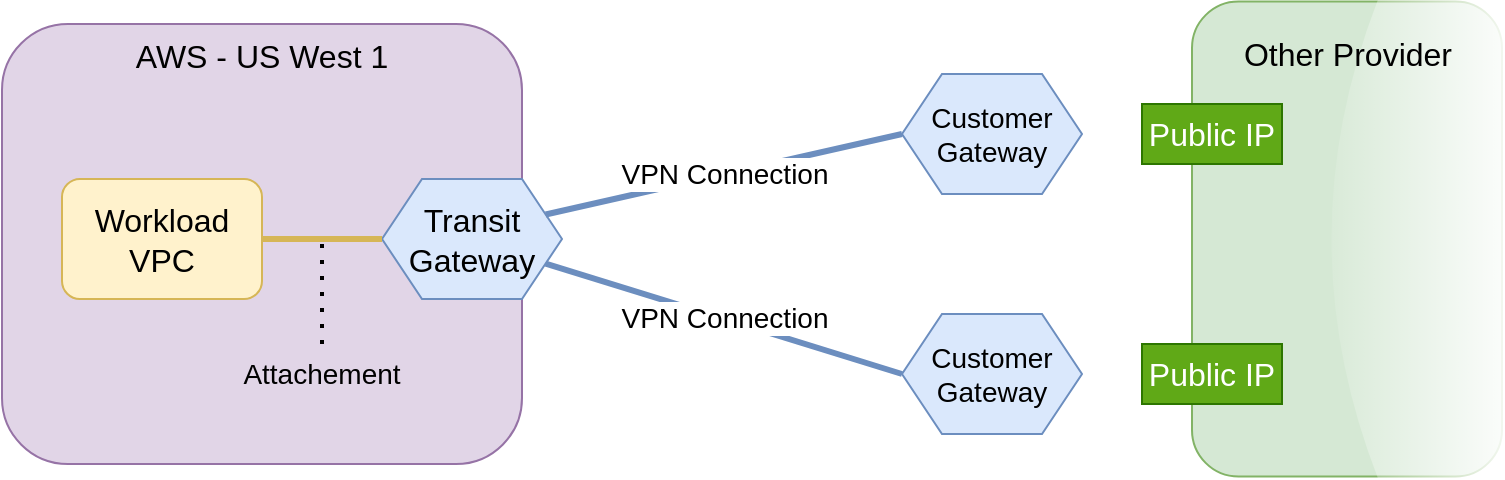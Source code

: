 <mxfile version="22.0.3" type="device" pages="6">
  <diagram id="PWKqJU9h4z2_3BDD-1fH" name="AWS Connection">
    <mxGraphModel dx="1434" dy="836" grid="1" gridSize="10" guides="1" tooltips="1" connect="1" arrows="1" fold="1" page="1" pageScale="1" pageWidth="850" pageHeight="1100" math="0" shadow="0">
      <root>
        <mxCell id="0" />
        <mxCell id="1" parent="0" />
        <mxCell id="SrMrL3FoXA2SpPnWkfGv-1" value="AWS - US West 1" style="rounded=1;whiteSpace=wrap;html=1;fontSize=16;verticalAlign=top;align=center;fillColor=#e1d5e7;strokeColor=#9673a6;" vertex="1" parent="1">
          <mxGeometry x="30" y="210" width="260" height="220" as="geometry" />
        </mxCell>
        <mxCell id="SrMrL3FoXA2SpPnWkfGv-2" value="Transit&lt;br style=&quot;font-size: 16px;&quot;&gt;Gateway" style="shape=hexagon;perimeter=hexagonPerimeter2;whiteSpace=wrap;html=1;fixedSize=1;fontSize=16;fillColor=#dae8fc;strokeColor=#6c8ebf;" vertex="1" parent="1">
          <mxGeometry x="220" y="287.5" width="90" height="60" as="geometry" />
        </mxCell>
        <mxCell id="SrMrL3FoXA2SpPnWkfGv-4" value="Customer&lt;br style=&quot;font-size: 14px;&quot;&gt;Gateway" style="shape=hexagon;perimeter=hexagonPerimeter2;whiteSpace=wrap;html=1;fixedSize=1;fontSize=14;fillColor=#dae8fc;strokeColor=#6c8ebf;" vertex="1" parent="1">
          <mxGeometry x="480" y="235" width="90" height="60" as="geometry" />
        </mxCell>
        <mxCell id="SrMrL3FoXA2SpPnWkfGv-5" value="" style="rounded=1;whiteSpace=wrap;html=1;fontSize=16;verticalAlign=top;align=center;glass=1;fillColor=#d5e8d4;strokeColor=#82b366;rotation=90;" vertex="1" parent="1">
          <mxGeometry x="583.75" y="240" width="237.5" height="155" as="geometry" />
        </mxCell>
        <mxCell id="SrMrL3FoXA2SpPnWkfGv-6" value="Other Provider" style="text;html=1;strokeColor=none;fillColor=none;align=center;verticalAlign=middle;whiteSpace=wrap;rounded=0;fontSize=16;" vertex="1" parent="1">
          <mxGeometry x="642.5" y="210" width="120" height="30" as="geometry" />
        </mxCell>
        <mxCell id="SrMrL3FoXA2SpPnWkfGv-7" value="Public IP" style="rounded=0;whiteSpace=wrap;html=1;fontSize=16;fillColor=#60a917;fontColor=#ffffff;strokeColor=#2D7600;" vertex="1" parent="1">
          <mxGeometry x="600" y="250" width="70" height="30" as="geometry" />
        </mxCell>
        <mxCell id="SrMrL3FoXA2SpPnWkfGv-8" value="Public IP" style="rounded=0;whiteSpace=wrap;html=1;fontSize=16;fillColor=#60a917;strokeColor=#2D7600;fontColor=#ffffff;" vertex="1" parent="1">
          <mxGeometry x="600" y="370" width="70" height="30" as="geometry" />
        </mxCell>
        <mxCell id="SrMrL3FoXA2SpPnWkfGv-9" value="Customer&lt;br style=&quot;font-size: 14px;&quot;&gt;Gateway" style="shape=hexagon;perimeter=hexagonPerimeter2;whiteSpace=wrap;html=1;fixedSize=1;fontSize=14;fillColor=#dae8fc;strokeColor=#6c8ebf;" vertex="1" parent="1">
          <mxGeometry x="480" y="355" width="90" height="60" as="geometry" />
        </mxCell>
        <mxCell id="SrMrL3FoXA2SpPnWkfGv-10" value="VPN Connection" style="endArrow=none;html=1;rounded=0;strokeWidth=3;exitX=1;exitY=0.25;exitDx=0;exitDy=0;entryX=0;entryY=0.5;entryDx=0;entryDy=0;fontSize=14;fillColor=#dae8fc;strokeColor=#6c8ebf;" edge="1" parent="1" source="SrMrL3FoXA2SpPnWkfGv-2" target="SrMrL3FoXA2SpPnWkfGv-4">
          <mxGeometry x="-0.004" width="50" height="50" relative="1" as="geometry">
            <mxPoint x="310" y="150" as="sourcePoint" />
            <mxPoint x="430" y="150" as="targetPoint" />
            <mxPoint as="offset" />
          </mxGeometry>
        </mxCell>
        <mxCell id="SrMrL3FoXA2SpPnWkfGv-11" value="Workload&lt;br style=&quot;font-size: 16px;&quot;&gt;VPC" style="rounded=1;whiteSpace=wrap;html=1;fontSize=16;fillColor=#fff2cc;strokeColor=#d6b656;" vertex="1" parent="1">
          <mxGeometry x="60" y="287.5" width="100" height="60" as="geometry" />
        </mxCell>
        <mxCell id="SrMrL3FoXA2SpPnWkfGv-12" value="" style="endArrow=none;html=1;rounded=0;strokeWidth=3;exitX=1;exitY=0.5;exitDx=0;exitDy=0;entryX=0;entryY=0.5;entryDx=0;entryDy=0;fillColor=#fff2cc;strokeColor=#d6b656;" edge="1" parent="1" source="SrMrL3FoXA2SpPnWkfGv-11" target="SrMrL3FoXA2SpPnWkfGv-2">
          <mxGeometry width="50" height="50" relative="1" as="geometry">
            <mxPoint x="300" y="180" as="sourcePoint" />
            <mxPoint x="420" y="180" as="targetPoint" />
          </mxGeometry>
        </mxCell>
        <mxCell id="SrMrL3FoXA2SpPnWkfGv-13" value="" style="endArrow=none;dashed=1;html=1;dashPattern=1 3;strokeWidth=2;rounded=0;" edge="1" parent="1">
          <mxGeometry width="50" height="50" relative="1" as="geometry">
            <mxPoint x="190" y="370" as="sourcePoint" />
            <mxPoint x="190" y="320" as="targetPoint" />
          </mxGeometry>
        </mxCell>
        <mxCell id="SrMrL3FoXA2SpPnWkfGv-14" value="Attachement" style="text;html=1;strokeColor=none;fillColor=none;align=center;verticalAlign=middle;whiteSpace=wrap;rounded=0;fontSize=14;" vertex="1" parent="1">
          <mxGeometry x="140" y="370" width="100" height="30" as="geometry" />
        </mxCell>
        <mxCell id="SrMrL3FoXA2SpPnWkfGv-15" value="VPN Connection" style="endArrow=none;html=1;rounded=0;strokeWidth=3;exitX=1;exitY=0.75;exitDx=0;exitDy=0;entryX=0;entryY=0.5;entryDx=0;entryDy=0;fontSize=14;fillColor=#dae8fc;strokeColor=#6c8ebf;" edge="1" parent="1" source="SrMrL3FoXA2SpPnWkfGv-2" target="SrMrL3FoXA2SpPnWkfGv-9">
          <mxGeometry x="-0.004" width="50" height="50" relative="1" as="geometry">
            <mxPoint x="331" y="550" as="sourcePoint" />
            <mxPoint x="509" y="510" as="targetPoint" />
            <mxPoint as="offset" />
          </mxGeometry>
        </mxCell>
      </root>
    </mxGraphModel>
  </diagram>
  <diagram id="XlFRcIoD8Dsn5JxCOERf" name="AWS Tunnels">
    <mxGraphModel dx="1434" dy="836" grid="1" gridSize="10" guides="1" tooltips="1" connect="1" arrows="1" fold="1" page="1" pageScale="1" pageWidth="850" pageHeight="1100" math="0" shadow="0">
      <root>
        <mxCell id="0" />
        <mxCell id="1" parent="0" />
        <mxCell id="QWLnvlJZqScdl_SzkhFh-1" value="AWS - US West 1" style="rounded=1;whiteSpace=wrap;html=1;fontSize=16;verticalAlign=top;align=center;fillColor=#e1d5e7;strokeColor=#9673a6;" vertex="1" parent="1">
          <mxGeometry x="60" y="530" width="240" height="220" as="geometry" />
        </mxCell>
        <mxCell id="QWLnvlJZqScdl_SzkhFh-2" value="Transit&lt;br style=&quot;font-size: 16px;&quot;&gt;Gateway" style="shape=hexagon;perimeter=hexagonPerimeter2;whiteSpace=wrap;html=1;fixedSize=1;fontSize=16;fillColor=#dae8fc;strokeColor=#6c8ebf;" vertex="1" parent="1">
          <mxGeometry x="240" y="550" width="90" height="180" as="geometry" />
        </mxCell>
        <mxCell id="QWLnvlJZqScdl_SzkhFh-3" value="Public IP" style="rounded=0;whiteSpace=wrap;html=1;fontSize=16;fillColor=#0050ef;fontColor=#ffffff;strokeColor=#001DBC;" vertex="1" parent="1">
          <mxGeometry x="290" y="560" width="70" height="20" as="geometry" />
        </mxCell>
        <mxCell id="QWLnvlJZqScdl_SzkhFh-4" value="Public IP" style="rounded=0;whiteSpace=wrap;html=1;fontSize=16;fillColor=#0050ef;fontColor=#ffffff;strokeColor=#001DBC;" vertex="1" parent="1">
          <mxGeometry x="290" y="600" width="70" height="20" as="geometry" />
        </mxCell>
        <mxCell id="QWLnvlJZqScdl_SzkhFh-5" value="Public IP" style="rounded=0;whiteSpace=wrap;html=1;fontSize=16;fillColor=#0050ef;fontColor=#ffffff;strokeColor=#001DBC;" vertex="1" parent="1">
          <mxGeometry x="290" y="660" width="70" height="20" as="geometry" />
        </mxCell>
        <mxCell id="QWLnvlJZqScdl_SzkhFh-6" value="Public IP" style="rounded=0;whiteSpace=wrap;html=1;fontSize=16;fillColor=#0050ef;fontColor=#ffffff;strokeColor=#001DBC;" vertex="1" parent="1">
          <mxGeometry x="290" y="700" width="70" height="20" as="geometry" />
        </mxCell>
        <mxCell id="QWLnvlJZqScdl_SzkhFh-7" value="&amp;nbsp;IPSec VPN Tunnel&amp;nbsp;" style="endArrow=none;html=1;rounded=0;strokeWidth=3;exitX=1;exitY=0.5;exitDx=0;exitDy=0;fontSize=13;" edge="1" parent="1" source="QWLnvlJZqScdl_SzkhFh-3">
          <mxGeometry width="50" height="50" relative="1" as="geometry">
            <mxPoint x="410" y="575" as="sourcePoint" />
            <mxPoint x="560" y="570" as="targetPoint" />
          </mxGeometry>
        </mxCell>
        <mxCell id="QWLnvlJZqScdl_SzkhFh-8" value="&amp;nbsp;IPSec VPN Tunnel&amp;nbsp;" style="endArrow=none;html=1;rounded=0;strokeWidth=3;exitX=1;exitY=0.5;exitDx=0;exitDy=0;fontSize=13;" edge="1" parent="1">
          <mxGeometry width="50" height="50" relative="1" as="geometry">
            <mxPoint x="360" y="609.5" as="sourcePoint" />
            <mxPoint x="560" y="610" as="targetPoint" />
          </mxGeometry>
        </mxCell>
        <mxCell id="QWLnvlJZqScdl_SzkhFh-9" value="&amp;nbsp;IPSec VPN Tunnel&amp;nbsp;" style="endArrow=none;html=1;rounded=0;strokeWidth=3;exitX=1;exitY=0.5;exitDx=0;exitDy=0;fontSize=13;" edge="1" parent="1">
          <mxGeometry width="50" height="50" relative="1" as="geometry">
            <mxPoint x="360" y="669.5" as="sourcePoint" />
            <mxPoint x="560" y="670" as="targetPoint" />
          </mxGeometry>
        </mxCell>
        <mxCell id="QWLnvlJZqScdl_SzkhFh-10" value="&amp;nbsp;IPSec VPN Tunnel&amp;nbsp;" style="endArrow=none;html=1;rounded=0;strokeWidth=3;exitX=1;exitY=0.5;exitDx=0;exitDy=0;fontSize=13;" edge="1" parent="1">
          <mxGeometry width="50" height="50" relative="1" as="geometry">
            <mxPoint x="360" y="709.5" as="sourcePoint" />
            <mxPoint x="560" y="710" as="targetPoint" />
          </mxGeometry>
        </mxCell>
        <mxCell id="QWLnvlJZqScdl_SzkhFh-11" value="Workload&lt;br style=&quot;font-size: 16px;&quot;&gt;VPC" style="rounded=1;whiteSpace=wrap;html=1;fontSize=16;fillColor=#fff2cc;strokeColor=#d6b656;" vertex="1" parent="1">
          <mxGeometry x="80" y="607.5" width="100" height="60" as="geometry" />
        </mxCell>
        <mxCell id="QWLnvlJZqScdl_SzkhFh-12" value="" style="endArrow=none;html=1;rounded=0;strokeWidth=3;exitX=1;exitY=0.5;exitDx=0;exitDy=0;entryX=0;entryY=0.5;entryDx=0;entryDy=0;fillColor=#fff2cc;strokeColor=#d6b656;" edge="1" parent="1" source="QWLnvlJZqScdl_SzkhFh-11">
          <mxGeometry width="50" height="50" relative="1" as="geometry">
            <mxPoint x="320" y="500" as="sourcePoint" />
            <mxPoint x="240" y="638" as="targetPoint" />
          </mxGeometry>
        </mxCell>
        <mxCell id="QWLnvlJZqScdl_SzkhFh-13" value="" style="endArrow=none;dashed=1;html=1;dashPattern=1 3;strokeWidth=2;rounded=0;" edge="1" parent="1">
          <mxGeometry width="50" height="50" relative="1" as="geometry">
            <mxPoint x="210" y="690" as="sourcePoint" />
            <mxPoint x="210" y="640" as="targetPoint" />
          </mxGeometry>
        </mxCell>
        <mxCell id="QWLnvlJZqScdl_SzkhFh-14" value="Attachement" style="text;html=1;strokeColor=none;fillColor=none;align=center;verticalAlign=middle;whiteSpace=wrap;rounded=0;fontSize=14;" vertex="1" parent="1">
          <mxGeometry x="160" y="690" width="100" height="30" as="geometry" />
        </mxCell>
        <mxCell id="QWLnvlJZqScdl_SzkhFh-15" value="" style="rounded=1;whiteSpace=wrap;html=1;fontSize=16;verticalAlign=top;align=center;glass=1;fillColor=#d5e8d4;strokeColor=#82b366;rotation=90;" vertex="1" parent="1">
          <mxGeometry x="550" y="565" width="237.5" height="155" as="geometry" />
        </mxCell>
        <mxCell id="QWLnvlJZqScdl_SzkhFh-16" value="Other Provider" style="text;html=1;strokeColor=none;fillColor=none;align=center;verticalAlign=middle;whiteSpace=wrap;rounded=0;fontSize=16;" vertex="1" parent="1">
          <mxGeometry x="608.75" y="535" width="120" height="30" as="geometry" />
        </mxCell>
        <mxCell id="QWLnvlJZqScdl_SzkhFh-17" value="Public IP" style="rounded=0;whiteSpace=wrap;html=1;fontSize=16;fillColor=#60a917;fontColor=#ffffff;strokeColor=#2D7600;" vertex="1" parent="1">
          <mxGeometry x="560" y="560" width="70" height="60" as="geometry" />
        </mxCell>
        <mxCell id="QWLnvlJZqScdl_SzkhFh-18" value="Public IP" style="rounded=0;whiteSpace=wrap;html=1;fontSize=16;fillColor=#60a917;fontColor=#ffffff;strokeColor=#2D7600;" vertex="1" parent="1">
          <mxGeometry x="560" y="660" width="70" height="60" as="geometry" />
        </mxCell>
      </root>
    </mxGraphModel>
  </diagram>
  <diagram id="iwmL0UJF6jBlyn76qd_4" name="GCP Connection">
    <mxGraphModel dx="1434" dy="836" grid="1" gridSize="10" guides="1" tooltips="1" connect="1" arrows="1" fold="1" page="1" pageScale="1" pageWidth="850" pageHeight="1100" math="0" shadow="0">
      <root>
        <mxCell id="0" />
        <mxCell id="1" parent="0" />
        <mxCell id="fcxTeQBKjg00uudCinYW-1" value="GCP - US East 4" style="rounded=1;whiteSpace=wrap;html=1;fontSize=16;verticalAlign=top;align=center;fillColor=#e1d5e7;strokeColor=#9673a6;" vertex="1" parent="1">
          <mxGeometry x="40" y="290" width="370" height="290" as="geometry" />
        </mxCell>
        <mxCell id="fcxTeQBKjg00uudCinYW-2" value="Network" style="rounded=1;whiteSpace=wrap;html=1;verticalAlign=top;fillColor=#ABDEFC;strokeColor=#6c8ebf;" vertex="1" parent="1">
          <mxGeometry x="260" y="330" width="150" height="220" as="geometry" />
        </mxCell>
        <mxCell id="fcxTeQBKjg00uudCinYW-3" value="Network" style="rounded=1;whiteSpace=wrap;html=1;verticalAlign=top;fontSize=14;fillColor=#fff2cc;strokeColor=#d6b656;" vertex="1" parent="1">
          <mxGeometry x="60" y="355" width="130" height="120" as="geometry" />
        </mxCell>
        <mxCell id="fcxTeQBKjg00uudCinYW-4" value="VPN&lt;br&gt;Gateway" style="shape=hexagon;perimeter=hexagonPerimeter2;whiteSpace=wrap;html=1;fixedSize=1;fillColor=#dae8fc;strokeColor=#6c8ebf;" vertex="1" parent="1">
          <mxGeometry x="360" y="360" width="70" height="100" as="geometry" />
        </mxCell>
        <mxCell id="fcxTeQBKjg00uudCinYW-5" value="Subnet" style="rounded=1;whiteSpace=wrap;html=1;fillColor=#ffe6cc;strokeColor=#d79b00;fontSize=14;" vertex="1" parent="1">
          <mxGeometry x="80" y="400" width="90" height="60" as="geometry" />
        </mxCell>
        <mxCell id="fcxTeQBKjg00uudCinYW-7" value="Cloud&lt;br&gt;Router" style="rhombus;whiteSpace=wrap;html=1;fillColor=#dae8fc;strokeColor=#6c8ebf;" vertex="1" parent="1">
          <mxGeometry x="270" y="371.87" width="80" height="80" as="geometry" />
        </mxCell>
        <mxCell id="fcxTeQBKjg00uudCinYW-8" value="Subnet" style="rounded=1;whiteSpace=wrap;html=1;fillColor=#ffe6cc;strokeColor=#d79b00;fontSize=14;" vertex="1" parent="1">
          <mxGeometry x="270" y="470" width="90" height="60" as="geometry" />
        </mxCell>
        <mxCell id="fcxTeQBKjg00uudCinYW-9" value="" style="shape=flexArrow;endArrow=classic;startArrow=classic;html=1;rounded=0;endSize=4.33;endWidth=8;startWidth=8;startSize=4.33;" edge="1" parent="1">
          <mxGeometry width="100" height="100" relative="1" as="geometry">
            <mxPoint x="260" y="414.5" as="sourcePoint" />
            <mxPoint x="190" y="414.5" as="targetPoint" />
          </mxGeometry>
        </mxCell>
        <mxCell id="fcxTeQBKjg00uudCinYW-10" value="" style="endArrow=none;dashed=1;html=1;dashPattern=1 3;strokeWidth=2;rounded=0;" edge="1" parent="1">
          <mxGeometry width="50" height="50" relative="1" as="geometry">
            <mxPoint x="220" y="480" as="sourcePoint" />
            <mxPoint x="220" y="420" as="targetPoint" />
          </mxGeometry>
        </mxCell>
        <mxCell id="fcxTeQBKjg00uudCinYW-11" value="VPC&lt;br style=&quot;font-size: 14px;&quot;&gt;Peering" style="text;html=1;strokeColor=none;fillColor=none;align=center;verticalAlign=middle;whiteSpace=wrap;rounded=0;fontSize=14;" vertex="1" parent="1">
          <mxGeometry x="190" y="490" width="60" height="30" as="geometry" />
        </mxCell>
        <mxCell id="c2hj6E53hrK9TsNEJkse-1" value="" style="rounded=1;whiteSpace=wrap;html=1;fontSize=16;verticalAlign=top;align=center;glass=1;fillColor=#d5e8d4;strokeColor=#82b366;rotation=90;" vertex="1" parent="1">
          <mxGeometry x="660" y="323.26" width="212.83" height="155" as="geometry" />
        </mxCell>
        <mxCell id="c2hj6E53hrK9TsNEJkse-2" value="Other Provider" style="text;html=1;strokeColor=none;fillColor=none;align=center;verticalAlign=middle;whiteSpace=wrap;rounded=0;fontSize=16;" vertex="1" parent="1">
          <mxGeometry x="706.41" y="306.11" width="120" height="30" as="geometry" />
        </mxCell>
        <mxCell id="c2hj6E53hrK9TsNEJkse-3" value="Public IP" style="rounded=0;whiteSpace=wrap;html=1;fontSize=16;fillColor=#60a917;fontColor=#ffffff;strokeColor=#2D7600;" vertex="1" parent="1">
          <mxGeometry x="670" y="371.87" width="70" height="24.37" as="geometry" />
        </mxCell>
        <mxCell id="c2hj6E53hrK9TsNEJkse-4" value="Public IP" style="rounded=0;whiteSpace=wrap;html=1;fontSize=16;fillColor=#60a917;strokeColor=#2D7600;fontColor=#ffffff;" vertex="1" parent="1">
          <mxGeometry x="670" y="427.5" width="70" height="24.37" as="geometry" />
        </mxCell>
        <mxCell id="c2hj6E53hrK9TsNEJkse-5" value="External&lt;br&gt;VPN&lt;br&gt;Gateway" style="shape=hexagon;perimeter=hexagonPerimeter2;whiteSpace=wrap;html=1;fixedSize=1;fillColor=#dae8fc;strokeColor=#6c8ebf;" vertex="1" parent="1">
          <mxGeometry x="590" y="330" width="70" height="160" as="geometry" />
        </mxCell>
        <mxCell id="c2hj6E53hrK9TsNEJkse-6" value="Interface" style="rounded=0;whiteSpace=wrap;html=1;fontSize=14;fillColor=#0050ef;fontColor=#ffffff;strokeColor=#001DBC;" vertex="1" parent="1">
          <mxGeometry x="410" y="360" width="70" height="30.61" as="geometry" />
        </mxCell>
        <mxCell id="c2hj6E53hrK9TsNEJkse-7" value="Interface" style="rounded=0;whiteSpace=wrap;html=1;fontSize=14;fillColor=#0050ef;fontColor=#ffffff;strokeColor=#001DBC;" vertex="1" parent="1">
          <mxGeometry x="410" y="433.13" width="70" height="26.87" as="geometry" />
        </mxCell>
        <mxCell id="c2hj6E53hrK9TsNEJkse-8" value="Public IP" style="rounded=0;whiteSpace=wrap;html=1;fontSize=16;fillColor=#60a917;strokeColor=#2D7600;fontColor=#ffffff;" vertex="1" parent="1">
          <mxGeometry x="670" y="459.37" width="70" height="24.37" as="geometry" />
        </mxCell>
        <mxCell id="c2hj6E53hrK9TsNEJkse-9" value="Public IP" style="rounded=0;whiteSpace=wrap;html=1;fontSize=16;fillColor=#60a917;strokeColor=#2D7600;fontColor=#ffffff;" vertex="1" parent="1">
          <mxGeometry x="670" y="340" width="70" height="24.37" as="geometry" />
        </mxCell>
        <mxCell id="S4P-RfGtMAUSs0XlFAuw-1" value="" style="endArrow=none;html=1;rounded=0;strokeWidth=3;fontSize=14;fillColor=#dae8fc;strokeColor=#6c8ebf;" edge="1" parent="1">
          <mxGeometry x="-0.004" width="50" height="50" relative="1" as="geometry">
            <mxPoint x="480" y="370" as="sourcePoint" />
            <mxPoint x="590" y="350" as="targetPoint" />
            <mxPoint as="offset" />
            <Array as="points">
              <mxPoint x="540" y="370" />
              <mxPoint x="540" y="350" />
            </Array>
          </mxGeometry>
        </mxCell>
        <mxCell id="S4P-RfGtMAUSs0XlFAuw-2" value="" style="endArrow=none;html=1;rounded=0;strokeWidth=3;fontSize=14;fillColor=#dae8fc;strokeColor=#6c8ebf;" edge="1" parent="1">
          <mxGeometry x="-0.004" width="50" height="50" relative="1" as="geometry">
            <mxPoint x="480" y="451.87" as="sourcePoint" />
            <mxPoint x="590" y="470" as="targetPoint" />
            <mxPoint as="offset" />
            <Array as="points">
              <mxPoint x="540" y="451.87" />
              <mxPoint x="540" y="470" />
            </Array>
          </mxGeometry>
        </mxCell>
        <mxCell id="S4P-RfGtMAUSs0XlFAuw-3" value="" style="endArrow=none;dashed=1;html=1;dashPattern=1 3;strokeWidth=2;rounded=0;" edge="1" parent="1">
          <mxGeometry width="50" height="50" relative="1" as="geometry">
            <mxPoint x="590" y="350" as="sourcePoint" />
            <mxPoint x="660" y="350" as="targetPoint" />
          </mxGeometry>
        </mxCell>
        <mxCell id="S4P-RfGtMAUSs0XlFAuw-4" value="" style="endArrow=none;dashed=1;html=1;dashPattern=1 3;strokeWidth=2;rounded=0;" edge="1" parent="1">
          <mxGeometry width="50" height="50" relative="1" as="geometry">
            <mxPoint x="590" y="470" as="sourcePoint" />
            <mxPoint x="660" y="470" as="targetPoint" />
          </mxGeometry>
        </mxCell>
        <mxCell id="Bv3ttn8V5d357PYASDBf-2" value="" style="endArrow=none;html=1;rounded=0;strokeWidth=3;exitX=1;exitY=0.75;exitDx=0;exitDy=0;fontSize=14;fillColor=#dae8fc;strokeColor=#6c8ebf;" edge="1" parent="1">
          <mxGeometry x="-0.004" width="50" height="50" relative="1" as="geometry">
            <mxPoint x="480" y="380" as="sourcePoint" />
            <mxPoint x="590" y="380" as="targetPoint" />
            <mxPoint as="offset" />
            <Array as="points" />
          </mxGeometry>
        </mxCell>
        <mxCell id="Bv3ttn8V5d357PYASDBf-4" value="" style="endArrow=none;html=1;rounded=0;strokeWidth=3;exitX=1;exitY=0.75;exitDx=0;exitDy=0;fontSize=14;fillColor=#dae8fc;strokeColor=#6c8ebf;" edge="1" parent="1">
          <mxGeometry x="-0.004" width="50" height="50" relative="1" as="geometry">
            <mxPoint x="480" y="439.5" as="sourcePoint" />
            <mxPoint x="590" y="439.5" as="targetPoint" />
            <mxPoint as="offset" />
            <Array as="points" />
          </mxGeometry>
        </mxCell>
        <mxCell id="Bv3ttn8V5d357PYASDBf-7" value="" style="endArrow=none;dashed=1;html=1;dashPattern=1 3;strokeWidth=2;rounded=0;" edge="1" parent="1">
          <mxGeometry width="50" height="50" relative="1" as="geometry">
            <mxPoint x="520" y="520" as="sourcePoint" />
            <mxPoint x="520" y="460" as="targetPoint" />
          </mxGeometry>
        </mxCell>
        <mxCell id="Bv3ttn8V5d357PYASDBf-8" value="VPN Tunnel" style="text;html=1;strokeColor=none;fillColor=none;align=center;verticalAlign=middle;whiteSpace=wrap;rounded=0;" vertex="1" parent="1">
          <mxGeometry x="490" y="530" width="60" height="30" as="geometry" />
        </mxCell>
      </root>
    </mxGraphModel>
  </diagram>
  <diagram id="JxiyuDEBfSidA0i9AQ2U" name="GCP BGP">
    <mxGraphModel dx="1434" dy="836" grid="1" gridSize="10" guides="1" tooltips="1" connect="1" arrows="1" fold="1" page="1" pageScale="1" pageWidth="850" pageHeight="1100" math="0" shadow="0">
      <root>
        <mxCell id="0" />
        <mxCell id="1" parent="0" />
        <mxCell id="90eTaaCkVlg86QVt4klJ-1" value="Cloud&lt;br&gt;Router" style="rhombus;whiteSpace=wrap;html=1;fillColor=#dae8fc;strokeColor=#6c8ebf;" vertex="1" parent="1">
          <mxGeometry x="210" y="680" width="110" height="120" as="geometry" />
        </mxCell>
        <mxCell id="90eTaaCkVlg86QVt4klJ-2" value="BGP Interface" style="rounded=0;whiteSpace=wrap;html=1;fontSize=12;fillColor=#0050ef;fontColor=#ffffff;strokeColor=#001DBC;" vertex="1" parent="1">
          <mxGeometry x="320" y="680" width="80" height="20" as="geometry" />
        </mxCell>
        <mxCell id="90eTaaCkVlg86QVt4klJ-3" value="BGP Interface" style="rounded=0;whiteSpace=wrap;html=1;fontSize=12;fillColor=#0050ef;fontColor=#ffffff;strokeColor=#001DBC;" vertex="1" parent="1">
          <mxGeometry x="320" y="780" width="80" height="20" as="geometry" />
        </mxCell>
        <mxCell id="90eTaaCkVlg86QVt4klJ-4" value="BGP Interface" style="rounded=0;whiteSpace=wrap;html=1;fontSize=12;fillColor=#0050ef;fontColor=#ffffff;strokeColor=#001DBC;" vertex="1" parent="1">
          <mxGeometry x="320" y="710" width="80" height="20" as="geometry" />
        </mxCell>
        <mxCell id="90eTaaCkVlg86QVt4klJ-5" value="BGP Interface" style="rounded=0;whiteSpace=wrap;html=1;fontSize=12;fillColor=#0050ef;fontColor=#ffffff;strokeColor=#001DBC;" vertex="1" parent="1">
          <mxGeometry x="320" y="750" width="80" height="20" as="geometry" />
        </mxCell>
        <mxCell id="90eTaaCkVlg86QVt4klJ-6" value="BGP Peer" style="rounded=0;whiteSpace=wrap;html=1;fontSize=12;fillColor=#0050ef;fontColor=#ffffff;strokeColor=#001DBC;" vertex="1" parent="1">
          <mxGeometry x="580" y="680" width="80" height="20" as="geometry" />
        </mxCell>
        <mxCell id="90eTaaCkVlg86QVt4klJ-7" value="BGP Peer" style="rounded=0;whiteSpace=wrap;html=1;fontSize=12;fillColor=#0050ef;fontColor=#ffffff;strokeColor=#001DBC;" vertex="1" parent="1">
          <mxGeometry x="580" y="710" width="80" height="20" as="geometry" />
        </mxCell>
        <mxCell id="90eTaaCkVlg86QVt4klJ-8" value="BGP Peer" style="rounded=0;whiteSpace=wrap;html=1;fontSize=12;fillColor=#0050ef;fontColor=#ffffff;strokeColor=#001DBC;" vertex="1" parent="1">
          <mxGeometry x="580" y="750" width="80" height="20" as="geometry" />
        </mxCell>
        <mxCell id="90eTaaCkVlg86QVt4klJ-9" value="BGP Peer" style="rounded=0;whiteSpace=wrap;html=1;fontSize=12;fillColor=#0050ef;fontColor=#ffffff;strokeColor=#001DBC;" vertex="1" parent="1">
          <mxGeometry x="580" y="780" width="80" height="20" as="geometry" />
        </mxCell>
        <mxCell id="90eTaaCkVlg86QVt4klJ-10" value="VPN Tunnel" style="endArrow=none;html=1;rounded=0;strokeWidth=3;exitX=1;exitY=0.75;exitDx=0;exitDy=0;fontSize=14;fillColor=#dae8fc;strokeColor=#6c8ebf;" edge="1" parent="1">
          <mxGeometry x="-0.004" width="50" height="50" relative="1" as="geometry">
            <mxPoint x="410" y="689.5" as="sourcePoint" />
            <mxPoint x="570" y="690" as="targetPoint" />
            <mxPoint as="offset" />
            <Array as="points" />
          </mxGeometry>
        </mxCell>
        <mxCell id="90eTaaCkVlg86QVt4klJ-11" value="VPN Tunnel" style="endArrow=none;html=1;rounded=0;strokeWidth=3;exitX=1;exitY=0.75;exitDx=0;exitDy=0;fontSize=14;fillColor=#dae8fc;strokeColor=#6c8ebf;" edge="1" parent="1">
          <mxGeometry x="-0.004" width="50" height="50" relative="1" as="geometry">
            <mxPoint x="410" y="719.5" as="sourcePoint" />
            <mxPoint x="570" y="720" as="targetPoint" />
            <mxPoint as="offset" />
            <Array as="points" />
          </mxGeometry>
        </mxCell>
        <mxCell id="90eTaaCkVlg86QVt4klJ-12" value="VPN Tunnel" style="endArrow=none;html=1;rounded=0;strokeWidth=3;exitX=1;exitY=0.75;exitDx=0;exitDy=0;fontSize=14;fillColor=#dae8fc;strokeColor=#6c8ebf;" edge="1" parent="1">
          <mxGeometry x="-0.004" width="50" height="50" relative="1" as="geometry">
            <mxPoint x="410" y="760" as="sourcePoint" />
            <mxPoint x="570" y="760.5" as="targetPoint" />
            <mxPoint as="offset" />
            <Array as="points" />
          </mxGeometry>
        </mxCell>
        <mxCell id="90eTaaCkVlg86QVt4klJ-13" value="VPN Tunnel" style="endArrow=none;html=1;rounded=0;strokeWidth=3;exitX=1;exitY=0.75;exitDx=0;exitDy=0;fontSize=14;fillColor=#dae8fc;strokeColor=#6c8ebf;" edge="1" parent="1">
          <mxGeometry x="-0.004" width="50" height="50" relative="1" as="geometry">
            <mxPoint x="410" y="790" as="sourcePoint" />
            <mxPoint x="570" y="790.5" as="targetPoint" />
            <mxPoint as="offset" />
            <Array as="points" />
          </mxGeometry>
        </mxCell>
      </root>
    </mxGraphModel>
  </diagram>
  <diagram id="q4z3C-9L7JrayII5eIOC" name="GCP Routing">
    <mxGraphModel dx="989" dy="577" grid="1" gridSize="10" guides="1" tooltips="1" connect="1" arrows="1" fold="1" page="1" pageScale="1" pageWidth="850" pageHeight="1100" math="0" shadow="0">
      <root>
        <mxCell id="0" />
        <mxCell id="1" parent="0" />
        <mxCell id="O68nTqHKKTAHXgfIjmy5-3" value="AWS - US West 1" style="rounded=1;whiteSpace=wrap;html=1;fontSize=16;verticalAlign=top;align=center;fillColor=#e1d5e7;strokeColor=#9673a6;" vertex="1" parent="1">
          <mxGeometry x="90" y="240" width="190" height="360" as="geometry" />
        </mxCell>
        <mxCell id="O68nTqHKKTAHXgfIjmy5-4" value="GCP - US East 4" style="rounded=1;whiteSpace=wrap;html=1;fontSize=16;verticalAlign=top;align=center;fillColor=#EAFFE9;strokeColor=#82b366;" vertex="1" parent="1">
          <mxGeometry x="400" y="240" width="400" height="360" as="geometry" />
        </mxCell>
        <mxCell id="O68nTqHKKTAHXgfIjmy5-5" value="Route VPC" style="rounded=1;whiteSpace=wrap;html=1;verticalAlign=top;fillColor=#C7D9C6;strokeColor=#82b366;" vertex="1" parent="1">
          <mxGeometry x="420" y="280" width="120" height="290" as="geometry" />
        </mxCell>
        <mxCell id="O68nTqHKKTAHXgfIjmy5-6" value="Peered VPC" style="rounded=1;whiteSpace=wrap;html=1;verticalAlign=top;fillColor=#fff2cc;strokeColor=#d6b656;" vertex="1" parent="1">
          <mxGeometry x="650" y="280" width="130" height="290" as="geometry" />
        </mxCell>
        <mxCell id="O68nTqHKKTAHXgfIjmy5-7" value="" style="endArrow=none;html=1;rounded=0;" edge="1" parent="1">
          <mxGeometry width="50" height="50" relative="1" as="geometry">
            <mxPoint x="360" y="80" as="sourcePoint" />
            <mxPoint x="290" y="30" as="targetPoint" />
          </mxGeometry>
        </mxCell>
        <mxCell id="O68nTqHKKTAHXgfIjmy5-8" value="VPN&lt;br&gt;Gateway" style="shape=hexagon;perimeter=hexagonPerimeter2;whiteSpace=wrap;html=1;fixedSize=1;fillColor=#d5e8d4;strokeColor=#82b366;" vertex="1" parent="1">
          <mxGeometry x="445" y="310" width="70" height="60" as="geometry" />
        </mxCell>
        <mxCell id="O68nTqHKKTAHXgfIjmy5-9" value="Peered&lt;br&gt;Subnet C&lt;br&gt;10.10.1.0/24" style="rounded=1;whiteSpace=wrap;html=1;fillColor=#ffe6cc;strokeColor=#d79b00;" vertex="1" parent="1">
          <mxGeometry x="670" y="395" width="90" height="60" as="geometry" />
        </mxCell>
        <mxCell id="O68nTqHKKTAHXgfIjmy5-10" value="Peered&lt;br&gt;Subnet D&lt;br&gt;10.10.2.0/24" style="rounded=1;whiteSpace=wrap;html=1;fillColor=#ffe6cc;strokeColor=#d79b00;" vertex="1" parent="1">
          <mxGeometry x="670" y="480" width="90" height="60" as="geometry" />
        </mxCell>
        <mxCell id="O68nTqHKKTAHXgfIjmy5-12" value="Cloud&lt;br&gt;Router" style="rhombus;whiteSpace=wrap;html=1;fillColor=#d5e8d4;strokeColor=#82b366;" vertex="1" parent="1">
          <mxGeometry x="440" y="385" width="80" height="80" as="geometry" />
        </mxCell>
        <mxCell id="O68nTqHKKTAHXgfIjmy5-13" value="Route&lt;br&gt;Subnet B&lt;br&gt;10.10.0.0/24" style="rounded=1;whiteSpace=wrap;html=1;fillColor=#60a917;strokeColor=#2D7600;fontColor=#ffffff;" vertex="1" parent="1">
          <mxGeometry x="435" y="480" width="90" height="60" as="geometry" />
        </mxCell>
        <mxCell id="O68nTqHKKTAHXgfIjmy5-14" value="PEERING" style="shape=flexArrow;endArrow=classic;startArrow=classic;html=1;rounded=0;endSize=4.33;endWidth=8;startWidth=8;startSize=4.33;entryX=0;entryY=0.5;entryDx=0;entryDy=0;exitX=1;exitY=0.5;exitDx=0;exitDy=0;fillColor=default;" edge="1" parent="1" source="O68nTqHKKTAHXgfIjmy5-5" target="O68nTqHKKTAHXgfIjmy5-6">
          <mxGeometry width="100" height="100" relative="1" as="geometry">
            <mxPoint x="560" y="424.5" as="sourcePoint" />
            <mxPoint x="630" y="424.5" as="targetPoint" />
          </mxGeometry>
        </mxCell>
        <mxCell id="O68nTqHKKTAHXgfIjmy5-16" value="Transit&lt;br&gt;Gateway" style="shape=hexagon;perimeter=hexagonPerimeter2;whiteSpace=wrap;html=1;fixedSize=1;fillColor=#dae8fc;strokeColor=#6c8ebf;" vertex="1" parent="1">
          <mxGeometry x="140" y="310" width="90" height="60" as="geometry" />
        </mxCell>
        <mxCell id="O68nTqHKKTAHXgfIjmy5-17" value="VPC&lt;br&gt;&lt;br&gt;10.3.0.0/16" style="rounded=1;whiteSpace=wrap;html=1;verticalAlign=top;fillColor=#dae8fc;strokeColor=#6c8ebf;" vertex="1" parent="1">
          <mxGeometry x="110" y="385" width="150" height="185" as="geometry" />
        </mxCell>
        <mxCell id="O68nTqHKKTAHXgfIjmy5-18" value="Subnet A&lt;br&gt;&lt;br&gt;10.3.2.0/24" style="rounded=1;whiteSpace=wrap;html=1;fillColor=#0050ef;fontColor=#ffffff;strokeColor=#001DBC;" vertex="1" parent="1">
          <mxGeometry x="137.5" y="455" width="95" height="90" as="geometry" />
        </mxCell>
        <mxCell id="O68nTqHKKTAHXgfIjmy5-19" value="VPN Tunnel&lt;br&gt;with BGP" style="endArrow=classic;startArrow=classic;html=1;rounded=0;entryX=0.995;entryY=0.522;entryDx=0;entryDy=0;entryPerimeter=0;exitX=0;exitY=0.531;exitDx=0;exitDy=0;exitPerimeter=0;" edge="1" parent="1" source="O68nTqHKKTAHXgfIjmy5-4" target="O68nTqHKKTAHXgfIjmy5-3">
          <mxGeometry width="50" height="50" relative="1" as="geometry">
            <mxPoint x="460" y="400" as="sourcePoint" />
            <mxPoint x="510" y="350" as="targetPoint" />
          </mxGeometry>
        </mxCell>
      </root>
    </mxGraphModel>
  </diagram>
  <diagram id="pKUdF7U7NlDbukJS595T" name="Azure Connection">
    <mxGraphModel dx="989" dy="577" grid="1" gridSize="10" guides="1" tooltips="1" connect="1" arrows="1" fold="1" page="1" pageScale="1" pageWidth="850" pageHeight="1100" math="0" shadow="0">
      <root>
        <mxCell id="0" />
        <mxCell id="1" parent="0" />
        <mxCell id="GFH8jC2B-gbovfuAINpN-1" value="Azure - westus2&lt;br style=&quot;border-color: var(--border-color);&quot;&gt;Resource group: X" style="rounded=1;whiteSpace=wrap;html=1;fontSize=16;verticalAlign=top;align=center;fillColor=#e1d5e7;strokeColor=#9673a6;" vertex="1" parent="1">
          <mxGeometry x="10" y="428" width="370" height="290" as="geometry" />
        </mxCell>
        <mxCell id="GFH8jC2B-gbovfuAINpN-2" value="VNet" style="rounded=1;whiteSpace=wrap;html=1;verticalAlign=top;fillColor=#ABDEFC;strokeColor=#6c8ebf;" vertex="1" parent="1">
          <mxGeometry x="220" y="478" width="160" height="210" as="geometry" />
        </mxCell>
        <mxCell id="GFH8jC2B-gbovfuAINpN-3" value="VNet" style="rounded=1;whiteSpace=wrap;html=1;verticalAlign=top;fontSize=14;fillColor=#fff2cc;strokeColor=#d6b656;" vertex="1" parent="1">
          <mxGeometry x="30" y="493" width="130" height="120" as="geometry" />
        </mxCell>
        <mxCell id="GFH8jC2B-gbovfuAINpN-4" value="Virtual Network&lt;br&gt;Gateway" style="shape=hexagon;perimeter=hexagonPerimeter2;whiteSpace=wrap;html=1;fixedSize=1;fillColor=#dae8fc;strokeColor=#6c8ebf;" vertex="1" parent="1">
          <mxGeometry x="320" y="498" width="110" height="140" as="geometry" />
        </mxCell>
        <mxCell id="GFH8jC2B-gbovfuAINpN-5" value="Subnet" style="rounded=1;whiteSpace=wrap;html=1;fillColor=#ffe6cc;strokeColor=#d79b00;fontSize=14;" vertex="1" parent="1">
          <mxGeometry x="50" y="538" width="90" height="60" as="geometry" />
        </mxCell>
        <mxCell id="GFH8jC2B-gbovfuAINpN-7" value="Subnet" style="rounded=1;whiteSpace=wrap;html=1;fillColor=#ffe6cc;strokeColor=#d79b00;fontSize=14;" vertex="1" parent="1">
          <mxGeometry x="227.5" y="608" width="85" height="60" as="geometry" />
        </mxCell>
        <mxCell id="GFH8jC2B-gbovfuAINpN-8" value="" style="shape=flexArrow;endArrow=classic;startArrow=classic;html=1;rounded=0;endSize=4.33;endWidth=8;startWidth=8;startSize=4.33;exitX=-0.002;exitY=0.353;exitDx=0;exitDy=0;exitPerimeter=0;" edge="1" parent="1" source="GFH8jC2B-gbovfuAINpN-2">
          <mxGeometry width="100" height="100" relative="1" as="geometry">
            <mxPoint x="230" y="552.5" as="sourcePoint" />
            <mxPoint x="160" y="552.5" as="targetPoint" />
          </mxGeometry>
        </mxCell>
        <mxCell id="GFH8jC2B-gbovfuAINpN-9" value="" style="endArrow=none;dashed=1;html=1;dashPattern=1 3;strokeWidth=2;rounded=0;" edge="1" parent="1">
          <mxGeometry width="50" height="50" relative="1" as="geometry">
            <mxPoint x="190" y="618" as="sourcePoint" />
            <mxPoint x="190" y="558" as="targetPoint" />
          </mxGeometry>
        </mxCell>
        <mxCell id="GFH8jC2B-gbovfuAINpN-10" value="VPC&lt;br style=&quot;font-size: 14px;&quot;&gt;Peering" style="text;html=1;strokeColor=none;fillColor=none;align=center;verticalAlign=middle;whiteSpace=wrap;rounded=0;fontSize=14;" vertex="1" parent="1">
          <mxGeometry x="160" y="628" width="60" height="30" as="geometry" />
        </mxCell>
        <mxCell id="GFH8jC2B-gbovfuAINpN-11" value="Public IP" style="rounded=0;whiteSpace=wrap;html=1;fontSize=14;fillColor=#0050ef;fontColor=#ffffff;strokeColor=#001DBC;" vertex="1" parent="1">
          <mxGeometry x="337.5" y="518" width="75" height="30.61" as="geometry" />
        </mxCell>
        <mxCell id="GFH8jC2B-gbovfuAINpN-12" value="Public IP" style="rounded=0;whiteSpace=wrap;html=1;fontSize=14;fillColor=#0050ef;fontColor=#ffffff;strokeColor=#001DBC;" vertex="1" parent="1">
          <mxGeometry x="340.5" y="597" width="70" height="26.87" as="geometry" />
        </mxCell>
        <mxCell id="yxhY2DIsTt1FnX4rQEG7-1" value="Gateway&lt;br&gt;Subnet" style="rounded=1;whiteSpace=wrap;html=1;fillColor=#dae8fc;strokeColor=#6c8ebf;fontSize=14;" vertex="1" parent="1">
          <mxGeometry x="230" y="518" width="80" height="60" as="geometry" />
        </mxCell>
        <mxCell id="yxhY2DIsTt1FnX4rQEG7-2" value="Local Network&lt;br&gt;Gateway" style="shape=hexagon;perimeter=hexagonPerimeter2;whiteSpace=wrap;html=1;fixedSize=1;fillColor=#dae8fc;strokeColor=#6c8ebf;" vertex="1" parent="1">
          <mxGeometry x="540" y="460" width="110" height="40" as="geometry" />
        </mxCell>
        <mxCell id="yxhY2DIsTt1FnX4rQEG7-3" value="Local Network&lt;br&gt;Gateway" style="shape=hexagon;perimeter=hexagonPerimeter2;whiteSpace=wrap;html=1;fixedSize=1;fillColor=#dae8fc;strokeColor=#6c8ebf;" vertex="1" parent="1">
          <mxGeometry x="540" y="520" width="110" height="40" as="geometry" />
        </mxCell>
        <mxCell id="yxhY2DIsTt1FnX4rQEG7-4" value="Local Network&lt;br&gt;Gateway" style="shape=hexagon;perimeter=hexagonPerimeter2;whiteSpace=wrap;html=1;fixedSize=1;fillColor=#dae8fc;strokeColor=#6c8ebf;" vertex="1" parent="1">
          <mxGeometry x="540" y="580" width="110" height="40" as="geometry" />
        </mxCell>
        <mxCell id="yxhY2DIsTt1FnX4rQEG7-5" value="Local Network&lt;br&gt;Gateway" style="shape=hexagon;perimeter=hexagonPerimeter2;whiteSpace=wrap;html=1;fixedSize=1;fillColor=#dae8fc;strokeColor=#6c8ebf;" vertex="1" parent="1">
          <mxGeometry x="540" y="640" width="110" height="40" as="geometry" />
        </mxCell>
        <mxCell id="oGx6w2FOWhDWxH1kDY-J-1" value="" style="rounded=1;whiteSpace=wrap;html=1;fontSize=16;verticalAlign=top;align=center;glass=1;fillColor=#d5e8d4;strokeColor=#82b366;rotation=90;" vertex="1" parent="1">
          <mxGeometry x="624.85" y="481.45" width="287.11" height="155" as="geometry" />
        </mxCell>
        <mxCell id="oGx6w2FOWhDWxH1kDY-J-2" value="Other Provider" style="text;html=1;strokeColor=none;fillColor=none;align=center;verticalAlign=middle;whiteSpace=wrap;rounded=0;fontSize=16;" vertex="1" parent="1">
          <mxGeometry x="708.41" y="430" width="120" height="30" as="geometry" />
        </mxCell>
        <mxCell id="oGx6w2FOWhDWxH1kDY-J-3" value="Public IP" style="rounded=0;whiteSpace=wrap;html=1;fontSize=16;fillColor=#60a917;fontColor=#ffffff;strokeColor=#2D7600;" vertex="1" parent="1">
          <mxGeometry x="672" y="526" width="70" height="24.37" as="geometry" />
        </mxCell>
        <mxCell id="oGx6w2FOWhDWxH1kDY-J-4" value="Public IP" style="rounded=0;whiteSpace=wrap;html=1;fontSize=16;fillColor=#60a917;strokeColor=#2D7600;fontColor=#ffffff;" vertex="1" parent="1">
          <mxGeometry x="672" y="590" width="70" height="24.37" as="geometry" />
        </mxCell>
        <mxCell id="oGx6w2FOWhDWxH1kDY-J-5" value="Public IP" style="rounded=0;whiteSpace=wrap;html=1;fontSize=16;fillColor=#60a917;strokeColor=#2D7600;fontColor=#ffffff;" vertex="1" parent="1">
          <mxGeometry x="672" y="650" width="70" height="24.37" as="geometry" />
        </mxCell>
        <mxCell id="oGx6w2FOWhDWxH1kDY-J-6" value="Public IP" style="rounded=0;whiteSpace=wrap;html=1;fontSize=16;fillColor=#60a917;strokeColor=#2D7600;fontColor=#ffffff;" vertex="1" parent="1">
          <mxGeometry x="672" y="467.82" width="70" height="24.37" as="geometry" />
        </mxCell>
        <mxCell id="T3rybn51nWz3Zr02SMGT-1" value="" style="endArrow=none;html=1;rounded=0;strokeWidth=3;exitX=1;exitY=0.75;exitDx=0;exitDy=0;fontSize=14;fillColor=#dae8fc;strokeColor=#6c8ebf;" edge="1" parent="1">
          <mxGeometry x="-0.004" width="50" height="50" relative="1" as="geometry">
            <mxPoint x="425" y="539.66" as="sourcePoint" />
            <mxPoint x="535" y="539.66" as="targetPoint" />
            <mxPoint as="offset" />
            <Array as="points" />
          </mxGeometry>
        </mxCell>
        <mxCell id="T3rybn51nWz3Zr02SMGT-2" value="" style="endArrow=none;html=1;rounded=0;strokeWidth=3;exitX=1;exitY=0.75;exitDx=0;exitDy=0;fontSize=14;fillColor=#dae8fc;strokeColor=#6c8ebf;" edge="1" parent="1">
          <mxGeometry x="-0.004" width="50" height="50" relative="1" as="geometry">
            <mxPoint x="425" y="601.84" as="sourcePoint" />
            <mxPoint x="535" y="601.84" as="targetPoint" />
            <mxPoint as="offset" />
            <Array as="points" />
          </mxGeometry>
        </mxCell>
        <mxCell id="T3rybn51nWz3Zr02SMGT-3" value="" style="endArrow=none;html=1;rounded=0;strokeWidth=3;exitX=1;exitY=0.75;exitDx=0;exitDy=0;fontSize=14;fillColor=#dae8fc;strokeColor=#6c8ebf;" edge="1" parent="1">
          <mxGeometry x="-0.004" width="50" height="50" relative="1" as="geometry">
            <mxPoint x="425" y="624.87" as="sourcePoint" />
            <mxPoint x="530" y="660" as="targetPoint" />
            <mxPoint as="offset" />
            <Array as="points" />
          </mxGeometry>
        </mxCell>
        <mxCell id="T3rybn51nWz3Zr02SMGT-4" value="" style="endArrow=none;html=1;rounded=0;strokeWidth=3;exitX=1;exitY=0.75;exitDx=0;exitDy=0;fontSize=14;fillColor=#dae8fc;strokeColor=#6c8ebf;" edge="1" parent="1">
          <mxGeometry x="-0.004" width="50" height="50" relative="1" as="geometry">
            <mxPoint x="425" y="510" as="sourcePoint" />
            <mxPoint x="530" y="480" as="targetPoint" />
            <mxPoint as="offset" />
            <Array as="points" />
          </mxGeometry>
        </mxCell>
        <mxCell id="T3rybn51nWz3Zr02SMGT-5" value="Virtual Network&lt;br&gt;Gateway Connection" style="text;html=1;strokeColor=none;fillColor=none;align=center;verticalAlign=middle;whiteSpace=wrap;rounded=0;" vertex="1" parent="1">
          <mxGeometry x="420" y="718" width="120" height="30" as="geometry" />
        </mxCell>
        <mxCell id="T3rybn51nWz3Zr02SMGT-8" value="" style="endArrow=none;dashed=1;html=1;dashPattern=1 3;strokeWidth=2;rounded=0;" edge="1" parent="1">
          <mxGeometry width="50" height="50" relative="1" as="geometry">
            <mxPoint x="480" y="708" as="sourcePoint" />
            <mxPoint x="480" y="668" as="targetPoint" />
          </mxGeometry>
        </mxCell>
      </root>
    </mxGraphModel>
  </diagram>
</mxfile>
